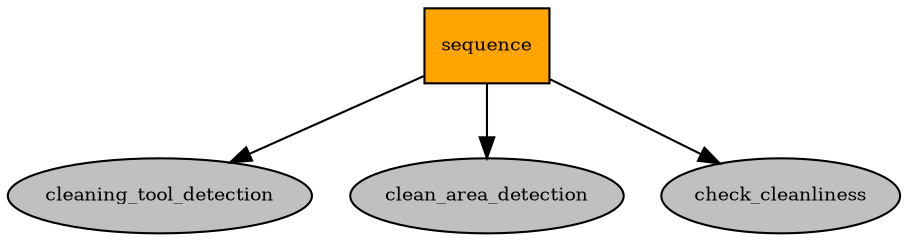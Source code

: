 digraph pastafarianism {
ordering=out;
graph [fontname="times-roman"];
node [fontname="times-roman"];
edge [fontname="times-roman"];
sequence [fillcolor=orange, fontcolor=black, fontsize=9, label=sequence, shape=box, style=filled];
cleaning_tool_detection [fillcolor=gray, fontcolor=black, fontsize=9, label=cleaning_tool_detection, shape=ellipse, style=filled];
sequence -> cleaning_tool_detection;
clean_area_detection [fillcolor=gray, fontcolor=black, fontsize=9, label=clean_area_detection, shape=ellipse, style=filled];
sequence -> clean_area_detection;
check_cleanliness [fillcolor=gray, fontcolor=black, fontsize=9, label=check_cleanliness, shape=ellipse, style=filled];
sequence -> check_cleanliness;
}
